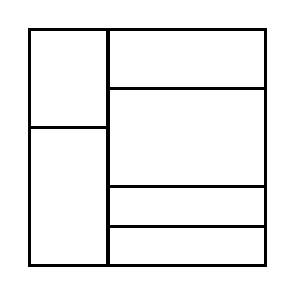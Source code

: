 \begin{tikzpicture}[very thick, scale=.5]
    \draw (0,7/2) rectangle (2,6);
    \draw (0,0) rectangle (2,7/2);
    \draw (2,9/2) rectangle (6,6);
    \draw (2,2) rectangle (6,9/2);
    \draw (2,1) rectangle (6,2);
    \draw (2,0) rectangle (6,1);
\end{tikzpicture}
